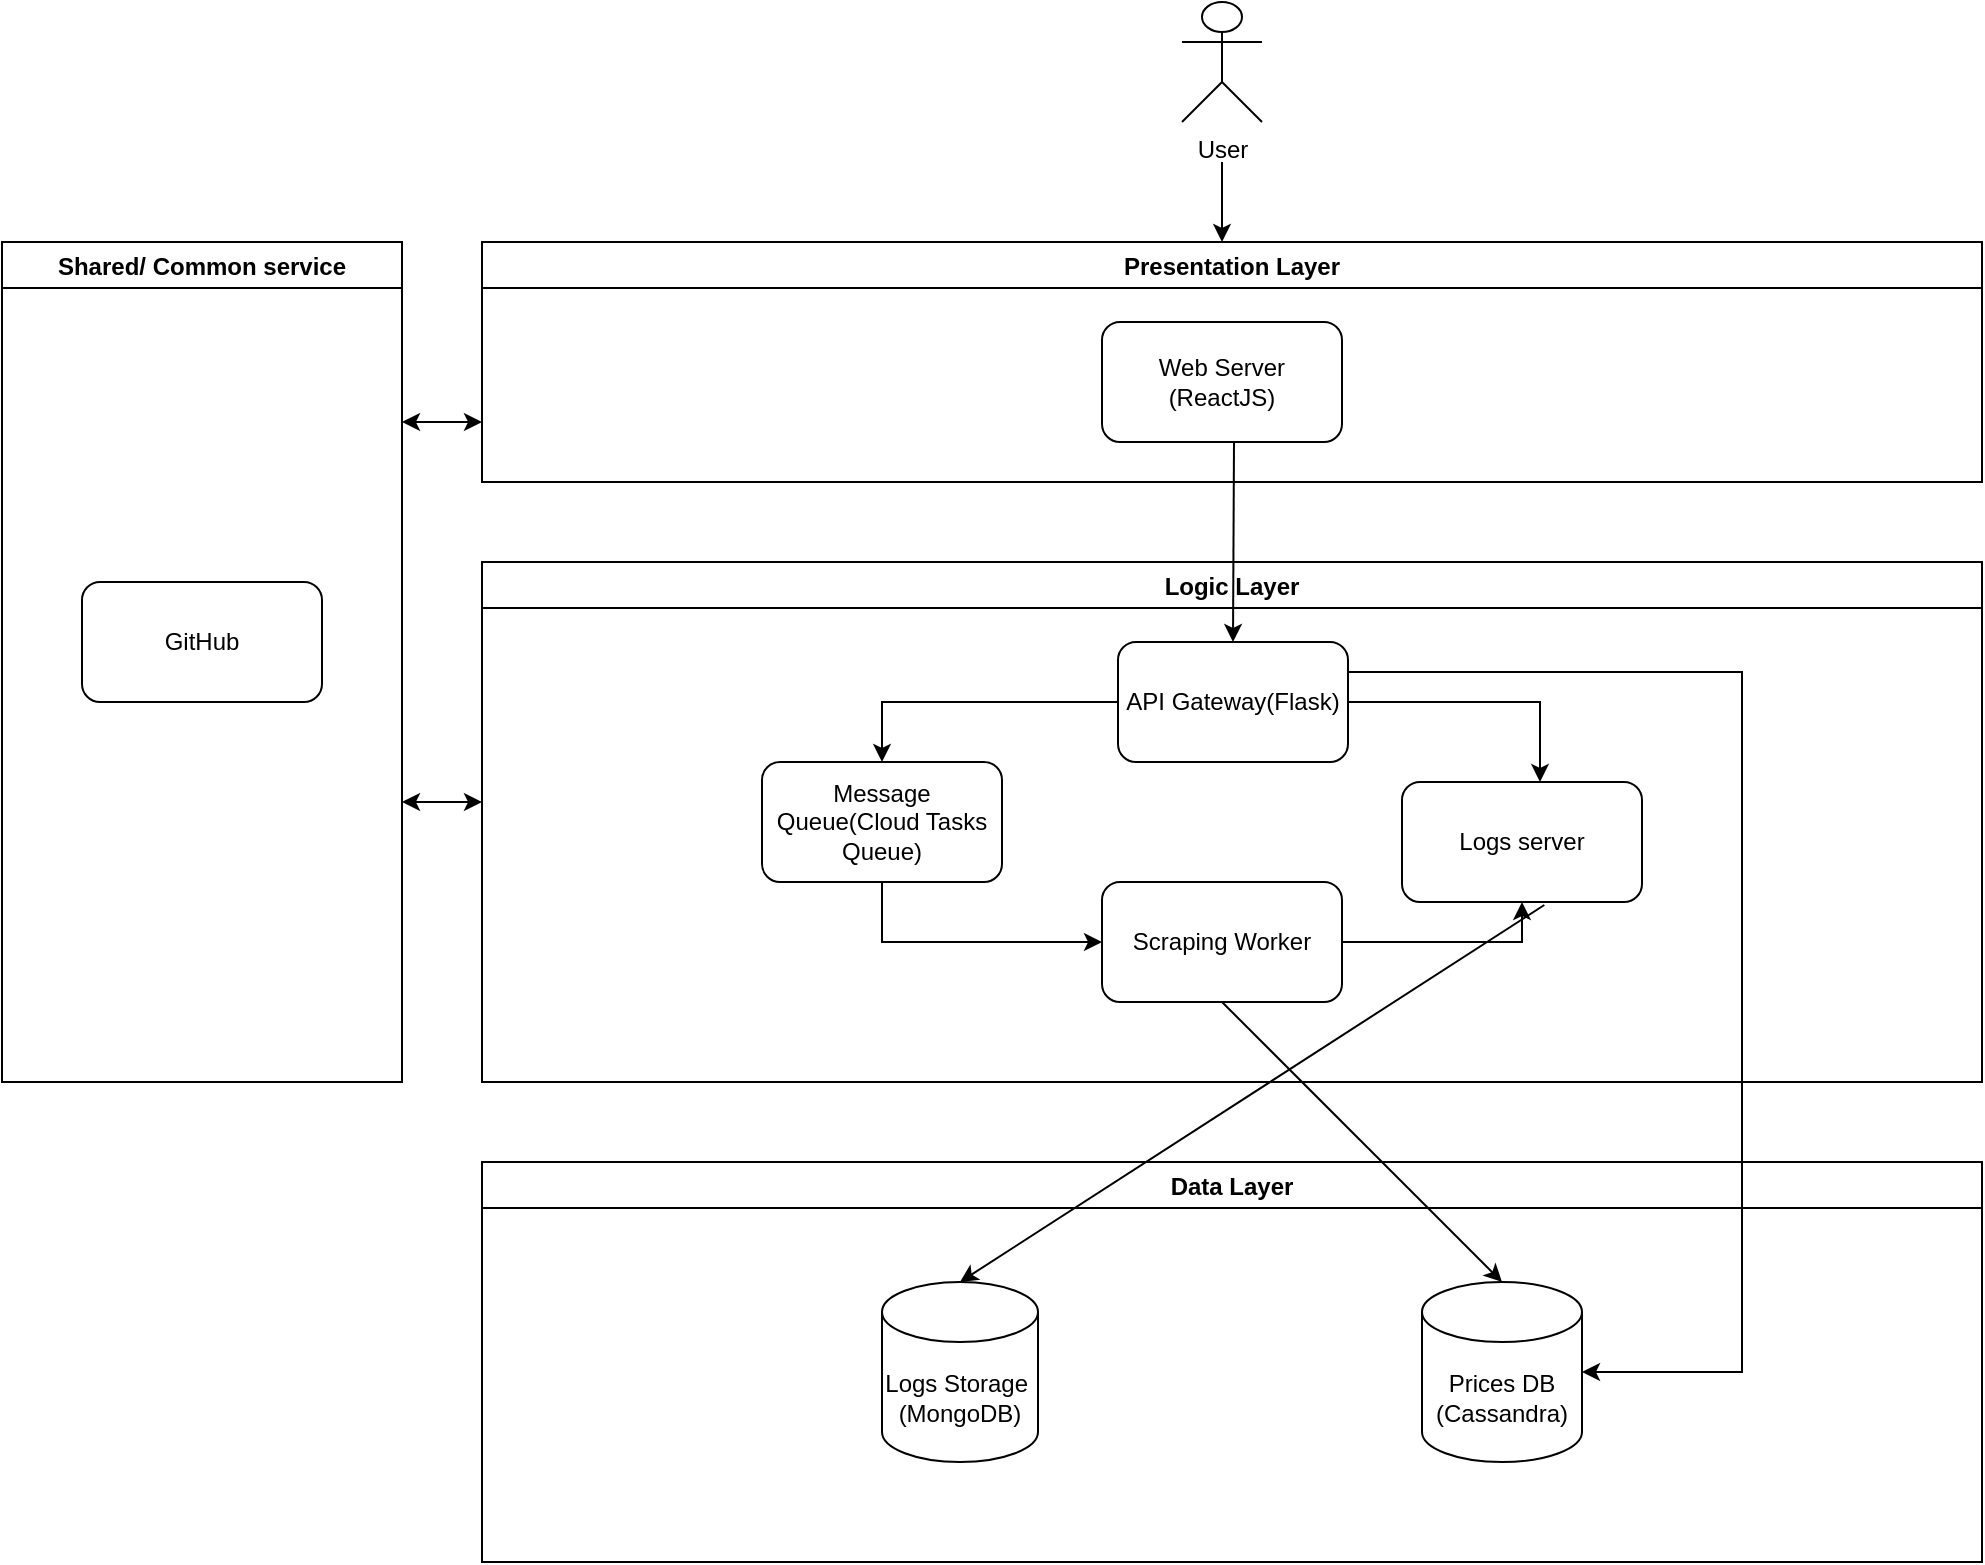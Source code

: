 <mxfile version="15.7.0" type="device"><diagram id="D8eHIzs8F5CyY4QY-j9R" name="Page-1"><mxGraphModel dx="1963" dy="722" grid="1" gridSize="10" guides="1" tooltips="1" connect="1" arrows="1" fold="1" page="1" pageScale="1" pageWidth="850" pageHeight="1100" math="0" shadow="0"><root><mxCell id="0"/><mxCell id="1" parent="0"/><mxCell id="lZEBMftws422iOKuumIF-1" value="User&lt;br&gt;" style="shape=umlActor;verticalLabelPosition=bottom;verticalAlign=top;html=1;outlineConnect=0;" vertex="1" parent="1"><mxGeometry x="530" width="40" height="60" as="geometry"/></mxCell><mxCell id="lZEBMftws422iOKuumIF-2" value="Presentation Layer" style="swimlane;" vertex="1" parent="1"><mxGeometry x="180" y="120" width="750" height="120" as="geometry"/></mxCell><mxCell id="lZEBMftws422iOKuumIF-7" value="Web Server&lt;br&gt;(ReactJS)" style="rounded=1;whiteSpace=wrap;html=1;" vertex="1" parent="lZEBMftws422iOKuumIF-2"><mxGeometry x="310" y="40" width="120" height="60" as="geometry"/></mxCell><mxCell id="lZEBMftws422iOKuumIF-4" value="" style="endArrow=classic;html=1;rounded=0;" edge="1" parent="1"><mxGeometry width="50" height="50" relative="1" as="geometry"><mxPoint x="550" y="80" as="sourcePoint"/><mxPoint x="550" y="120" as="targetPoint"/><Array as="points"/></mxGeometry></mxCell><mxCell id="lZEBMftws422iOKuumIF-9" value="Logic Layer" style="swimlane;startSize=23;" vertex="1" parent="1"><mxGeometry x="180" y="280" width="750" height="260" as="geometry"/></mxCell><mxCell id="lZEBMftws422iOKuumIF-10" value="API Gateway(Flask)" style="rounded=1;whiteSpace=wrap;html=1;" vertex="1" parent="lZEBMftws422iOKuumIF-9"><mxGeometry x="318" y="40" width="115" height="60" as="geometry"/></mxCell><mxCell id="lZEBMftws422iOKuumIF-12" value="Message Queue(Cloud Tasks Queue)" style="rounded=1;whiteSpace=wrap;html=1;" vertex="1" parent="lZEBMftws422iOKuumIF-9"><mxGeometry x="140" y="100" width="120" height="60" as="geometry"/></mxCell><mxCell id="lZEBMftws422iOKuumIF-13" value="" style="endArrow=classic;html=1;rounded=0;exitX=0;exitY=0.5;exitDx=0;exitDy=0;" edge="1" parent="lZEBMftws422iOKuumIF-9" source="lZEBMftws422iOKuumIF-10"><mxGeometry width="50" height="50" relative="1" as="geometry"><mxPoint x="310" y="70" as="sourcePoint"/><mxPoint x="200" y="100" as="targetPoint"/><Array as="points"><mxPoint x="260" y="70"/><mxPoint x="200" y="70"/></Array></mxGeometry></mxCell><mxCell id="lZEBMftws422iOKuumIF-15" value="Scraping Worker" style="rounded=1;whiteSpace=wrap;html=1;" vertex="1" parent="lZEBMftws422iOKuumIF-9"><mxGeometry x="310" y="160" width="120" height="60" as="geometry"/></mxCell><mxCell id="lZEBMftws422iOKuumIF-16" value="" style="endArrow=classic;html=1;rounded=0;entryX=0;entryY=0.5;entryDx=0;entryDy=0;exitX=0.5;exitY=1;exitDx=0;exitDy=0;" edge="1" parent="lZEBMftws422iOKuumIF-9" source="lZEBMftws422iOKuumIF-12" target="lZEBMftws422iOKuumIF-15"><mxGeometry width="50" height="50" relative="1" as="geometry"><mxPoint x="190" y="200" as="sourcePoint"/><mxPoint x="400" y="80" as="targetPoint"/><Array as="points"><mxPoint x="200" y="190"/><mxPoint x="240" y="190"/></Array></mxGeometry></mxCell><mxCell id="lZEBMftws422iOKuumIF-21" value="Logs server" style="rounded=1;whiteSpace=wrap;html=1;" vertex="1" parent="lZEBMftws422iOKuumIF-9"><mxGeometry x="460" y="110" width="120" height="60" as="geometry"/></mxCell><mxCell id="lZEBMftws422iOKuumIF-22" value="" style="endArrow=classic;html=1;rounded=0;exitX=1;exitY=0.5;exitDx=0;exitDy=0;" edge="1" parent="lZEBMftws422iOKuumIF-9" source="lZEBMftws422iOKuumIF-10"><mxGeometry width="50" height="50" relative="1" as="geometry"><mxPoint x="440" y="70" as="sourcePoint"/><mxPoint x="529" y="110" as="targetPoint"/><Array as="points"><mxPoint x="529" y="70"/></Array></mxGeometry></mxCell><mxCell id="lZEBMftws422iOKuumIF-24" value="" style="endArrow=classic;html=1;rounded=0;exitX=1;exitY=0.5;exitDx=0;exitDy=0;entryX=0.5;entryY=1;entryDx=0;entryDy=0;" edge="1" parent="lZEBMftws422iOKuumIF-9" source="lZEBMftws422iOKuumIF-15" target="lZEBMftws422iOKuumIF-21"><mxGeometry width="50" height="50" relative="1" as="geometry"><mxPoint x="340" y="340" as="sourcePoint"/><mxPoint x="530" y="170" as="targetPoint"/><Array as="points"><mxPoint x="520" y="190"/></Array></mxGeometry></mxCell><mxCell id="lZEBMftws422iOKuumIF-11" value="" style="endArrow=classic;html=1;rounded=0;entryX=0.5;entryY=0;entryDx=0;entryDy=0;" edge="1" parent="1" target="lZEBMftws422iOKuumIF-10"><mxGeometry width="50" height="50" relative="1" as="geometry"><mxPoint x="556" y="220" as="sourcePoint"/><mxPoint x="550" y="310" as="targetPoint"/></mxGeometry></mxCell><mxCell id="lZEBMftws422iOKuumIF-17" value="Data Layer" style="swimlane;" vertex="1" parent="1"><mxGeometry x="180" y="580" width="750" height="200" as="geometry"/></mxCell><mxCell id="lZEBMftws422iOKuumIF-18" value="Prices DB&lt;br&gt;(Cassandra)" style="shape=cylinder3;whiteSpace=wrap;html=1;boundedLbl=1;backgroundOutline=1;size=15;" vertex="1" parent="lZEBMftws422iOKuumIF-17"><mxGeometry x="470" y="60" width="80" height="90" as="geometry"/></mxCell><mxCell id="lZEBMftws422iOKuumIF-20" value="Logs Storage&amp;nbsp;&lt;br&gt;(MongoDB)" style="shape=cylinder3;whiteSpace=wrap;html=1;boundedLbl=1;backgroundOutline=1;size=15;" vertex="1" parent="lZEBMftws422iOKuumIF-17"><mxGeometry x="200" y="60" width="78" height="90" as="geometry"/></mxCell><mxCell id="lZEBMftws422iOKuumIF-19" value="" style="endArrow=classic;html=1;rounded=0;exitX=0.5;exitY=1;exitDx=0;exitDy=0;entryX=0.5;entryY=0;entryDx=0;entryDy=0;entryPerimeter=0;" edge="1" parent="1" source="lZEBMftws422iOKuumIF-15" target="lZEBMftws422iOKuumIF-18"><mxGeometry width="50" height="50" relative="1" as="geometry"><mxPoint x="400" y="520" as="sourcePoint"/><mxPoint x="450" y="470" as="targetPoint"/></mxGeometry></mxCell><mxCell id="lZEBMftws422iOKuumIF-23" value="" style="endArrow=classic;html=1;rounded=0;exitX=0.593;exitY=1.025;exitDx=0;exitDy=0;exitPerimeter=0;entryX=0.5;entryY=0;entryDx=0;entryDy=0;entryPerimeter=0;" edge="1" parent="1" source="lZEBMftws422iOKuumIF-21" target="lZEBMftws422iOKuumIF-20"><mxGeometry width="50" height="50" relative="1" as="geometry"><mxPoint x="410" y="460" as="sourcePoint"/><mxPoint x="460" y="410" as="targetPoint"/></mxGeometry></mxCell><mxCell id="lZEBMftws422iOKuumIF-27" value="Shared/ Common service" style="swimlane;" vertex="1" parent="1"><mxGeometry x="-60" y="120" width="200" height="420" as="geometry"/></mxCell><mxCell id="lZEBMftws422iOKuumIF-30" value="GitHub&lt;br&gt;" style="rounded=1;whiteSpace=wrap;html=1;" vertex="1" parent="lZEBMftws422iOKuumIF-27"><mxGeometry x="40" y="170" width="120" height="60" as="geometry"/></mxCell><mxCell id="lZEBMftws422iOKuumIF-31" value="" style="endArrow=classic;startArrow=classic;html=1;rounded=0;entryX=0;entryY=0.75;entryDx=0;entryDy=0;" edge="1" parent="lZEBMftws422iOKuumIF-27" target="lZEBMftws422iOKuumIF-2"><mxGeometry width="50" height="50" relative="1" as="geometry"><mxPoint x="200" y="90" as="sourcePoint"/><mxPoint x="240" y="110" as="targetPoint"/></mxGeometry></mxCell><mxCell id="lZEBMftws422iOKuumIF-32" value="" style="endArrow=classic;startArrow=classic;html=1;rounded=0;" edge="1" parent="1"><mxGeometry width="50" height="50" relative="1" as="geometry"><mxPoint x="140" y="400" as="sourcePoint"/><mxPoint x="180" y="400" as="targetPoint"/></mxGeometry></mxCell><mxCell id="lZEBMftws422iOKuumIF-33" value="" style="endArrow=classic;html=1;rounded=0;exitX=1;exitY=0.25;exitDx=0;exitDy=0;entryX=1;entryY=0.5;entryDx=0;entryDy=0;entryPerimeter=0;" edge="1" parent="1" source="lZEBMftws422iOKuumIF-10" target="lZEBMftws422iOKuumIF-18"><mxGeometry width="50" height="50" relative="1" as="geometry"><mxPoint x="370" y="400" as="sourcePoint"/><mxPoint x="810" y="680" as="targetPoint"/><Array as="points"><mxPoint x="810" y="335"/><mxPoint x="810" y="685"/></Array></mxGeometry></mxCell></root></mxGraphModel></diagram></mxfile>